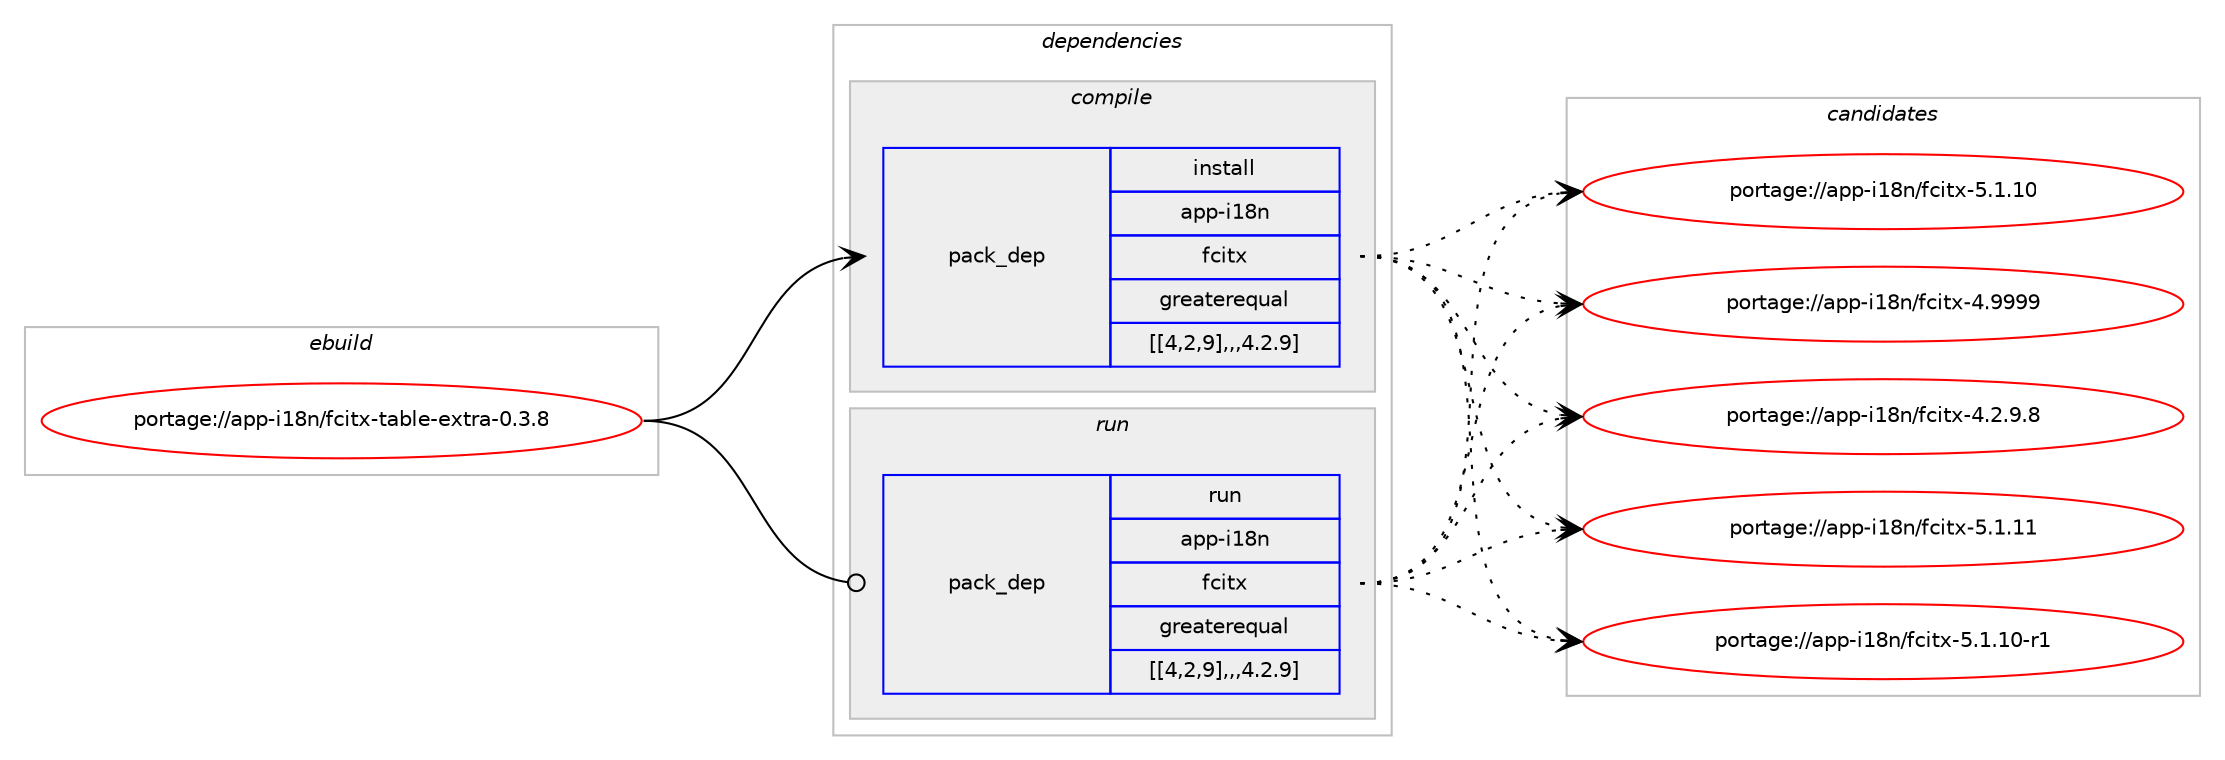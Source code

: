 digraph prolog {

# *************
# Graph options
# *************

newrank=true;
concentrate=true;
compound=true;
graph [rankdir=LR,fontname=Helvetica,fontsize=10,ranksep=1.5];#, ranksep=2.5, nodesep=0.2];
edge  [arrowhead=vee];
node  [fontname=Helvetica,fontsize=10];

# **********
# The ebuild
# **********

subgraph cluster_leftcol {
color=gray;
label=<<i>ebuild</i>>;
id [label="portage://app-i18n/fcitx-table-extra-0.3.8", color=red, width=4, href="../app-i18n/fcitx-table-extra-0.3.8.svg"];
}

# ****************
# The dependencies
# ****************

subgraph cluster_midcol {
color=gray;
label=<<i>dependencies</i>>;
subgraph cluster_compile {
fillcolor="#eeeeee";
style=filled;
label=<<i>compile</i>>;
subgraph pack27246 {
dependency39600 [label=<<TABLE BORDER="0" CELLBORDER="1" CELLSPACING="0" CELLPADDING="4" WIDTH="220"><TR><TD ROWSPAN="6" CELLPADDING="30">pack_dep</TD></TR><TR><TD WIDTH="110">install</TD></TR><TR><TD>app-i18n</TD></TR><TR><TD>fcitx</TD></TR><TR><TD>greaterequal</TD></TR><TR><TD>[[4,2,9],,,4.2.9]</TD></TR></TABLE>>, shape=none, color=blue];
}
id:e -> dependency39600:w [weight=20,style="solid",arrowhead="vee"];
}
subgraph cluster_compileandrun {
fillcolor="#eeeeee";
style=filled;
label=<<i>compile and run</i>>;
}
subgraph cluster_run {
fillcolor="#eeeeee";
style=filled;
label=<<i>run</i>>;
subgraph pack27251 {
dependency39640 [label=<<TABLE BORDER="0" CELLBORDER="1" CELLSPACING="0" CELLPADDING="4" WIDTH="220"><TR><TD ROWSPAN="6" CELLPADDING="30">pack_dep</TD></TR><TR><TD WIDTH="110">run</TD></TR><TR><TD>app-i18n</TD></TR><TR><TD>fcitx</TD></TR><TR><TD>greaterequal</TD></TR><TR><TD>[[4,2,9],,,4.2.9]</TD></TR></TABLE>>, shape=none, color=blue];
}
id:e -> dependency39640:w [weight=20,style="solid",arrowhead="odot"];
}
}

# **************
# The candidates
# **************

subgraph cluster_choices {
rank=same;
color=gray;
label=<<i>candidates</i>>;

subgraph choice23663 {
color=black;
nodesep=1;
choice97112112451054956110471029910511612045534649464949 [label="portage://app-i18n/fcitx-5.1.11", color=red, width=4,href="../app-i18n/fcitx-5.1.11.svg"];
choice971121124510549561104710299105116120455346494649484511449 [label="portage://app-i18n/fcitx-5.1.10-r1", color=red, width=4,href="../app-i18n/fcitx-5.1.10-r1.svg"];
choice97112112451054956110471029910511612045534649464948 [label="portage://app-i18n/fcitx-5.1.10", color=red, width=4,href="../app-i18n/fcitx-5.1.10.svg"];
choice97112112451054956110471029910511612045524657575757 [label="portage://app-i18n/fcitx-4.9999", color=red, width=4,href="../app-i18n/fcitx-4.9999.svg"];
choice9711211245105495611047102991051161204552465046574656 [label="portage://app-i18n/fcitx-4.2.9.8", color=red, width=4,href="../app-i18n/fcitx-4.2.9.8.svg"];
dependency39600:e -> choice97112112451054956110471029910511612045534649464949:w [style=dotted,weight="100"];
dependency39600:e -> choice971121124510549561104710299105116120455346494649484511449:w [style=dotted,weight="100"];
dependency39600:e -> choice97112112451054956110471029910511612045534649464948:w [style=dotted,weight="100"];
dependency39600:e -> choice97112112451054956110471029910511612045524657575757:w [style=dotted,weight="100"];
dependency39600:e -> choice9711211245105495611047102991051161204552465046574656:w [style=dotted,weight="100"];
}
subgraph choice23667 {
color=black;
nodesep=1;
choice97112112451054956110471029910511612045534649464949 [label="portage://app-i18n/fcitx-5.1.11", color=red, width=4,href="../app-i18n/fcitx-5.1.11.svg"];
choice971121124510549561104710299105116120455346494649484511449 [label="portage://app-i18n/fcitx-5.1.10-r1", color=red, width=4,href="../app-i18n/fcitx-5.1.10-r1.svg"];
choice97112112451054956110471029910511612045534649464948 [label="portage://app-i18n/fcitx-5.1.10", color=red, width=4,href="../app-i18n/fcitx-5.1.10.svg"];
choice97112112451054956110471029910511612045524657575757 [label="portage://app-i18n/fcitx-4.9999", color=red, width=4,href="../app-i18n/fcitx-4.9999.svg"];
choice9711211245105495611047102991051161204552465046574656 [label="portage://app-i18n/fcitx-4.2.9.8", color=red, width=4,href="../app-i18n/fcitx-4.2.9.8.svg"];
dependency39640:e -> choice97112112451054956110471029910511612045534649464949:w [style=dotted,weight="100"];
dependency39640:e -> choice971121124510549561104710299105116120455346494649484511449:w [style=dotted,weight="100"];
dependency39640:e -> choice97112112451054956110471029910511612045534649464948:w [style=dotted,weight="100"];
dependency39640:e -> choice97112112451054956110471029910511612045524657575757:w [style=dotted,weight="100"];
dependency39640:e -> choice9711211245105495611047102991051161204552465046574656:w [style=dotted,weight="100"];
}
}

}
